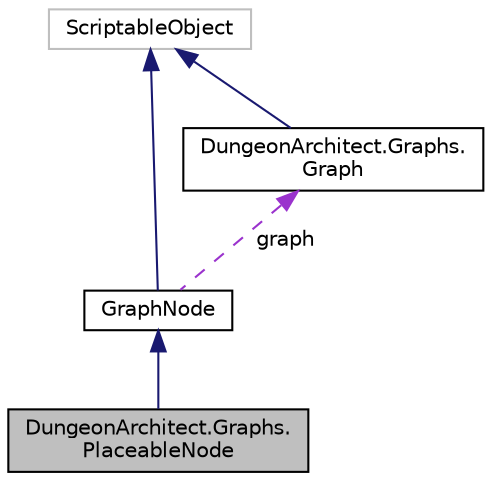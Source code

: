 digraph "DungeonArchitect.Graphs.PlaceableNode"
{
  edge [fontname="Helvetica",fontsize="10",labelfontname="Helvetica",labelfontsize="10"];
  node [fontname="Helvetica",fontsize="10",shape=record];
  Node1 [label="DungeonArchitect.Graphs.\lPlaceableNode",height=0.2,width=0.4,color="black", fillcolor="grey75", style="filled", fontcolor="black"];
  Node2 -> Node1 [dir="back",color="midnightblue",fontsize="10",style="solid",fontname="Helvetica"];
  Node2 [label="GraphNode",height=0.2,width=0.4,color="black", fillcolor="white", style="filled",URL="$class_dungeon_architect_1_1_graphs_1_1_graph_node.html",tooltip="Represents a graph node in the theme graph. This is the base class for all graph nodes ..."];
  Node3 -> Node2 [dir="back",color="midnightblue",fontsize="10",style="solid",fontname="Helvetica"];
  Node3 [label="ScriptableObject",height=0.2,width=0.4,color="grey75", fillcolor="white", style="filled"];
  Node4 -> Node2 [dir="back",color="darkorchid3",fontsize="10",style="dashed",label=" graph" ,fontname="Helvetica"];
  Node4 [label="DungeonArchitect.Graphs.\lGraph",height=0.2,width=0.4,color="black", fillcolor="white", style="filled",URL="$class_dungeon_architect_1_1_graphs_1_1_graph.html",tooltip="Theme Graph data structure holds all the theme nodes and their connections "];
  Node3 -> Node4 [dir="back",color="midnightblue",fontsize="10",style="solid",fontname="Helvetica"];
}

